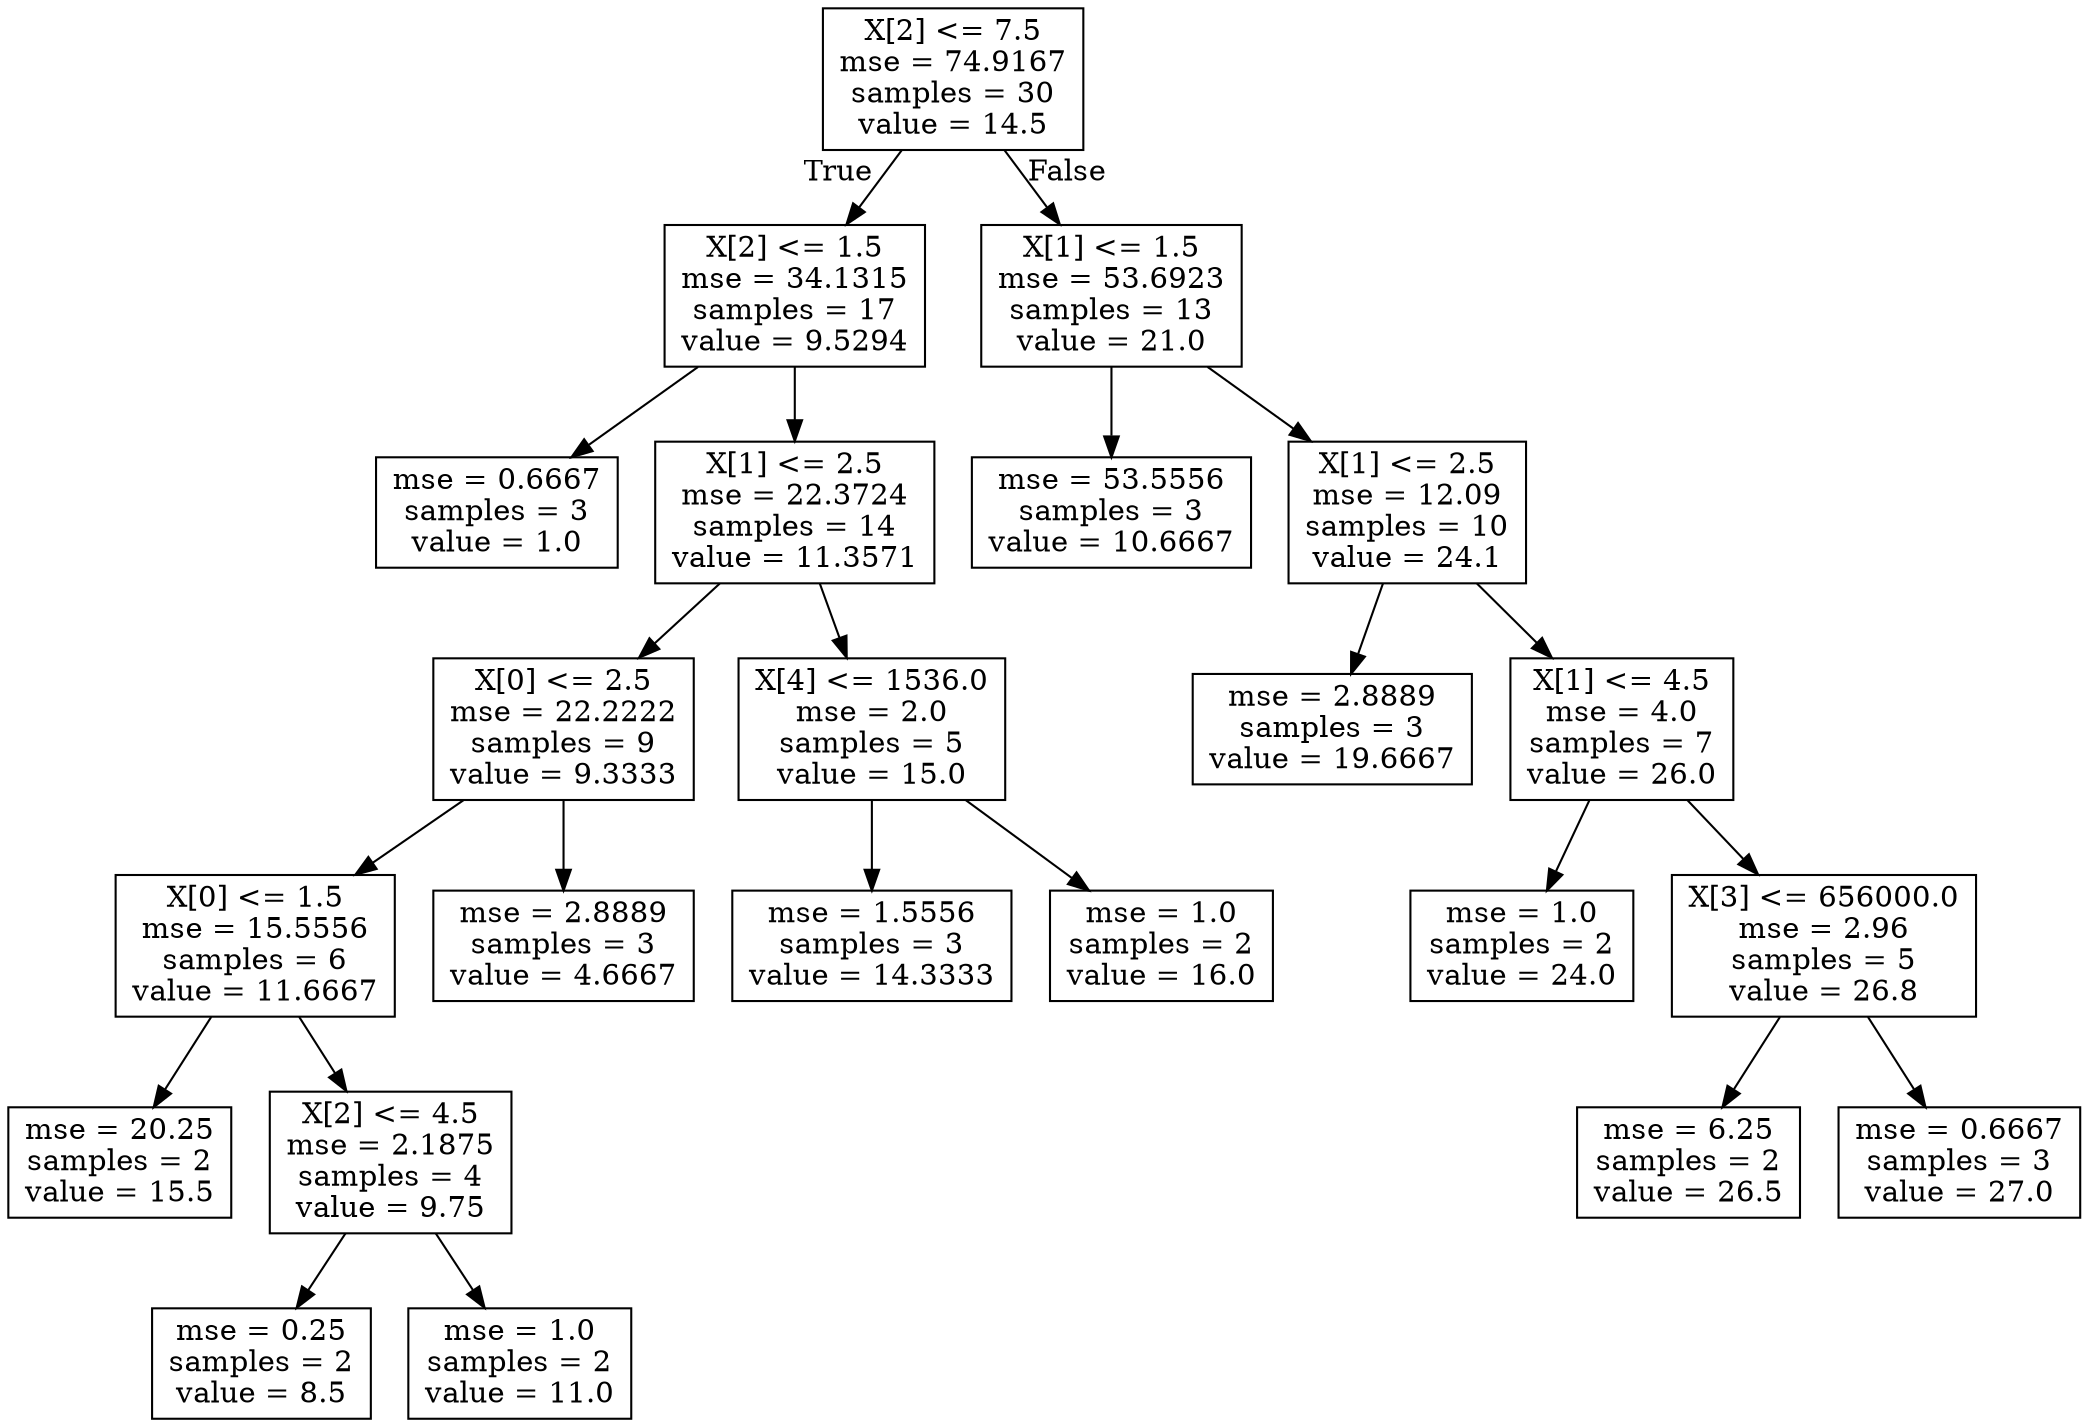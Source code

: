 digraph Tree {
node [shape=box] ;
0 [label="X[2] <= 7.5\nmse = 74.9167\nsamples = 30\nvalue = 14.5"] ;
1 [label="X[2] <= 1.5\nmse = 34.1315\nsamples = 17\nvalue = 9.5294"] ;
0 -> 1 [labeldistance=2.5, labelangle=45, headlabel="True"] ;
2 [label="mse = 0.6667\nsamples = 3\nvalue = 1.0"] ;
1 -> 2 ;
3 [label="X[1] <= 2.5\nmse = 22.3724\nsamples = 14\nvalue = 11.3571"] ;
1 -> 3 ;
4 [label="X[0] <= 2.5\nmse = 22.2222\nsamples = 9\nvalue = 9.3333"] ;
3 -> 4 ;
5 [label="X[0] <= 1.5\nmse = 15.5556\nsamples = 6\nvalue = 11.6667"] ;
4 -> 5 ;
6 [label="mse = 20.25\nsamples = 2\nvalue = 15.5"] ;
5 -> 6 ;
7 [label="X[2] <= 4.5\nmse = 2.1875\nsamples = 4\nvalue = 9.75"] ;
5 -> 7 ;
8 [label="mse = 0.25\nsamples = 2\nvalue = 8.5"] ;
7 -> 8 ;
9 [label="mse = 1.0\nsamples = 2\nvalue = 11.0"] ;
7 -> 9 ;
10 [label="mse = 2.8889\nsamples = 3\nvalue = 4.6667"] ;
4 -> 10 ;
11 [label="X[4] <= 1536.0\nmse = 2.0\nsamples = 5\nvalue = 15.0"] ;
3 -> 11 ;
12 [label="mse = 1.5556\nsamples = 3\nvalue = 14.3333"] ;
11 -> 12 ;
13 [label="mse = 1.0\nsamples = 2\nvalue = 16.0"] ;
11 -> 13 ;
14 [label="X[1] <= 1.5\nmse = 53.6923\nsamples = 13\nvalue = 21.0"] ;
0 -> 14 [labeldistance=2.5, labelangle=-45, headlabel="False"] ;
15 [label="mse = 53.5556\nsamples = 3\nvalue = 10.6667"] ;
14 -> 15 ;
16 [label="X[1] <= 2.5\nmse = 12.09\nsamples = 10\nvalue = 24.1"] ;
14 -> 16 ;
17 [label="mse = 2.8889\nsamples = 3\nvalue = 19.6667"] ;
16 -> 17 ;
18 [label="X[1] <= 4.5\nmse = 4.0\nsamples = 7\nvalue = 26.0"] ;
16 -> 18 ;
19 [label="mse = 1.0\nsamples = 2\nvalue = 24.0"] ;
18 -> 19 ;
20 [label="X[3] <= 656000.0\nmse = 2.96\nsamples = 5\nvalue = 26.8"] ;
18 -> 20 ;
21 [label="mse = 6.25\nsamples = 2\nvalue = 26.5"] ;
20 -> 21 ;
22 [label="mse = 0.6667\nsamples = 3\nvalue = 27.0"] ;
20 -> 22 ;
}
